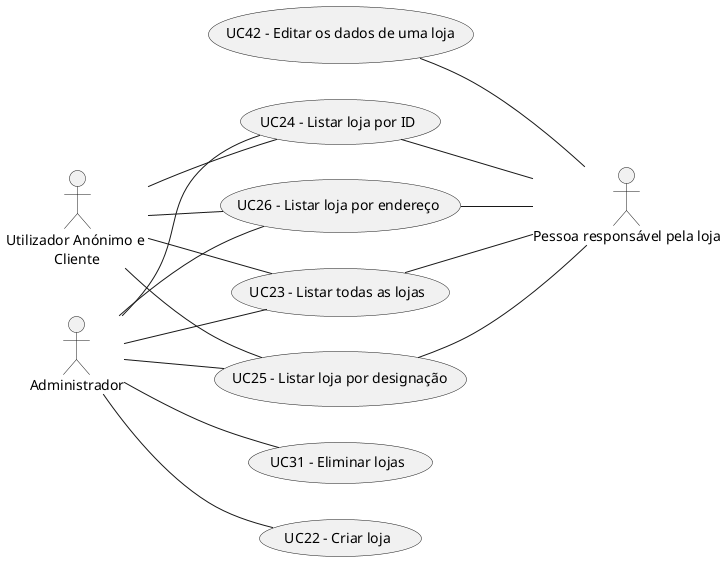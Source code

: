 @startuml

skinparam defaultTextAlignment center

left to right direction

:Utilizador Anónimo e \nCliente: as c
:Pessoa responsável pela loja: as person
:Administrador: as admin

(UC22 - Criar loja) as UC22
(UC23 - Listar todas as lojas) as UC23
(UC24 - Listar loja por ID) as UC24
(UC25 - Listar loja por designação) as UC25
(UC26 - Listar loja por endereço) as UC26
(UC31 - Eliminar lojas) as UC31
(UC42 - Editar os dados de uma loja) as UC42

admin -- UC22

admin -- UC23
admin-- UC24
admin -- UC25
admin -- UC26


UC23 -- person
UC24 -- person
UC25 -- person 
UC26 -- person 


c -- UC23
c-- UC24
c -- UC25
c -- UC26

admin -- UC31
UC42 -- person



@end